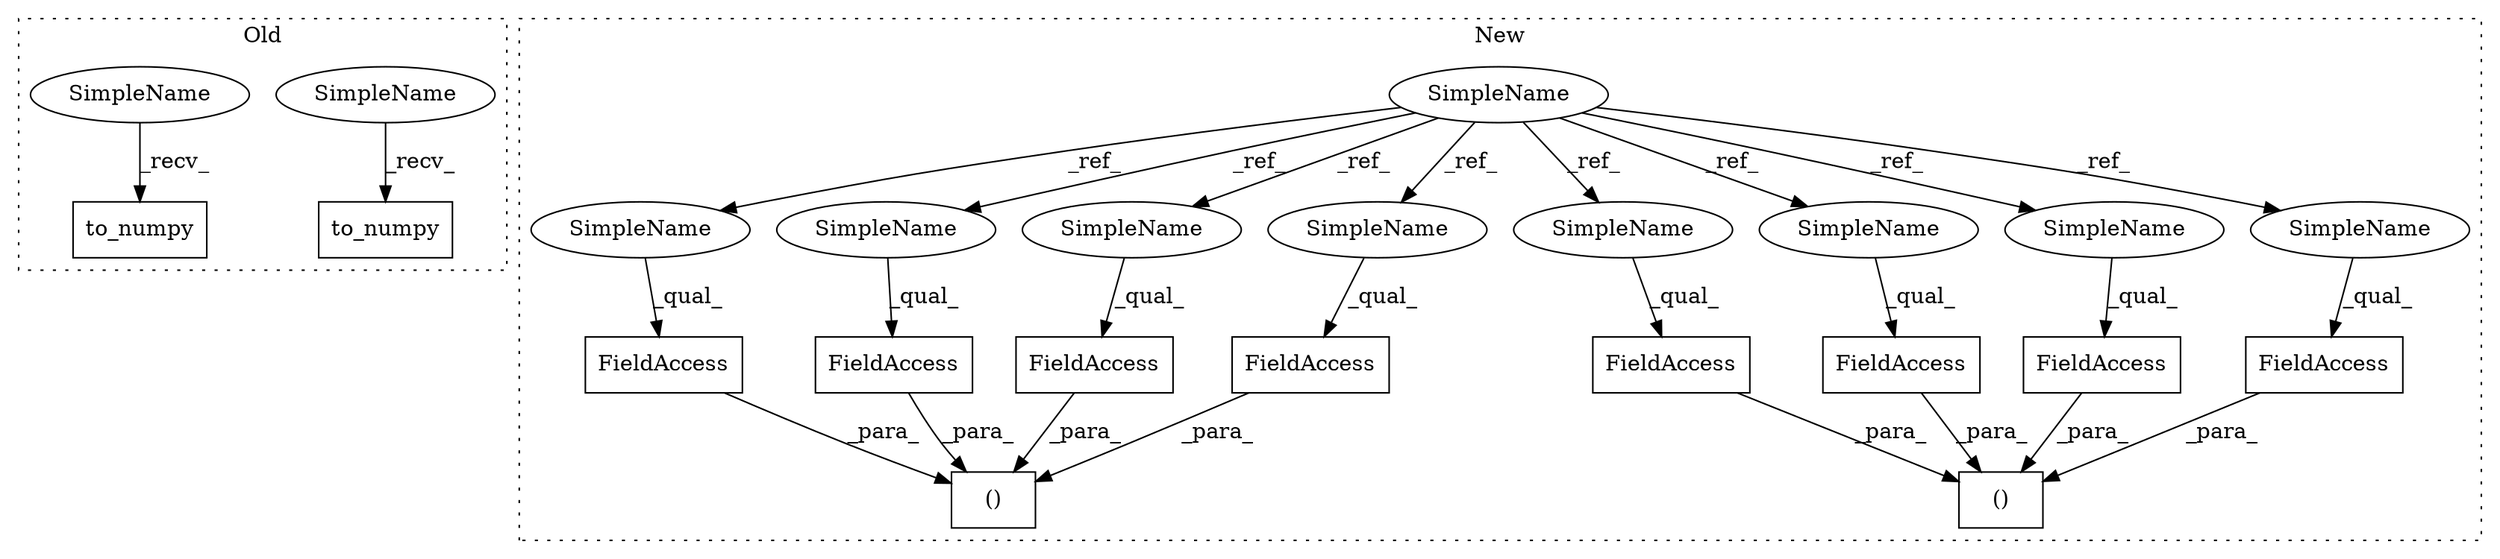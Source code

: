 digraph G {
subgraph cluster0 {
1 [label="to_numpy" a="32" s="5578" l="10" shape="box"];
9 [label="to_numpy" a="32" s="5434" l="10" shape="box"];
22 [label="SimpleName" a="42" s="5560" l="17" shape="ellipse"];
23 [label="SimpleName" a="42" s="5416" l="17" shape="ellipse"];
label = "Old";
style="dotted";
}
subgraph cluster1 {
2 [label="()" a="106" s="6003" l="117" shape="box"];
3 [label="FieldAccess" a="22" s="6035" l="19" shape="box"];
4 [label="SimpleName" a="42" s="5305" l="17" shape="ellipse"];
5 [label="FieldAccess" a="22" s="6067" l="19" shape="box"];
6 [label="FieldAccess" a="22" s="6099" l="21" shape="box"];
7 [label="FieldAccess" a="22" s="6003" l="19" shape="box"];
8 [label="FieldAccess" a="22" s="6338" l="21" shape="box"];
10 [label="FieldAccess" a="22" s="6242" l="19" shape="box"];
11 [label="FieldAccess" a="22" s="6274" l="19" shape="box"];
12 [label="FieldAccess" a="22" s="6306" l="19" shape="box"];
13 [label="()" a="106" s="6242" l="117" shape="box"];
14 [label="SimpleName" a="42" s="6099" l="17" shape="ellipse"];
15 [label="SimpleName" a="42" s="6338" l="17" shape="ellipse"];
16 [label="SimpleName" a="42" s="6003" l="17" shape="ellipse"];
17 [label="SimpleName" a="42" s="6274" l="17" shape="ellipse"];
18 [label="SimpleName" a="42" s="6067" l="17" shape="ellipse"];
19 [label="SimpleName" a="42" s="6306" l="17" shape="ellipse"];
20 [label="SimpleName" a="42" s="6242" l="17" shape="ellipse"];
21 [label="SimpleName" a="42" s="6035" l="17" shape="ellipse"];
label = "New";
style="dotted";
}
3 -> 2 [label="_para_"];
4 -> 17 [label="_ref_"];
4 -> 15 [label="_ref_"];
4 -> 16 [label="_ref_"];
4 -> 18 [label="_ref_"];
4 -> 20 [label="_ref_"];
4 -> 21 [label="_ref_"];
4 -> 19 [label="_ref_"];
4 -> 14 [label="_ref_"];
5 -> 2 [label="_para_"];
6 -> 2 [label="_para_"];
7 -> 2 [label="_para_"];
8 -> 13 [label="_para_"];
10 -> 13 [label="_para_"];
11 -> 13 [label="_para_"];
12 -> 13 [label="_para_"];
14 -> 6 [label="_qual_"];
15 -> 8 [label="_qual_"];
16 -> 7 [label="_qual_"];
17 -> 11 [label="_qual_"];
18 -> 5 [label="_qual_"];
19 -> 12 [label="_qual_"];
20 -> 10 [label="_qual_"];
21 -> 3 [label="_qual_"];
22 -> 1 [label="_recv_"];
23 -> 9 [label="_recv_"];
}